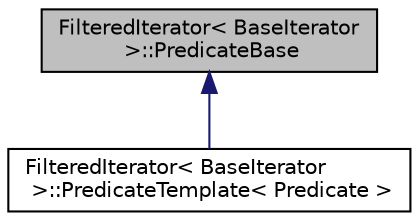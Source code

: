 digraph "FilteredIterator&lt; BaseIterator &gt;::PredicateBase"
{
 // LATEX_PDF_SIZE
  edge [fontname="Helvetica",fontsize="10",labelfontname="Helvetica",labelfontsize="10"];
  node [fontname="Helvetica",fontsize="10",shape=record];
  Node1 [label="FilteredIterator\< BaseIterator\l \>::PredicateBase",height=0.2,width=0.4,color="black", fillcolor="grey75", style="filled", fontcolor="black",tooltip=" "];
  Node1 -> Node2 [dir="back",color="midnightblue",fontsize="10",style="solid",fontname="Helvetica"];
  Node2 [label="FilteredIterator\< BaseIterator\l \>::PredicateTemplate\< Predicate \>",height=0.2,width=0.4,color="black", fillcolor="white", style="filled",URL="$classFilteredIterator_1_1PredicateTemplate.html",tooltip=" "];
}
